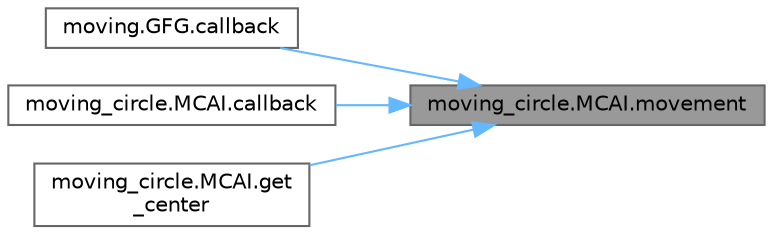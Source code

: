 digraph "moving_circle.MCAI.movement"
{
 // LATEX_PDF_SIZE
  bgcolor="transparent";
  edge [fontname=Helvetica,fontsize=10,labelfontname=Helvetica,labelfontsize=10];
  node [fontname=Helvetica,fontsize=10,shape=box,height=0.2,width=0.4];
  rankdir="RL";
  Node1 [id="Node000001",label="moving_circle.MCAI.movement",height=0.2,width=0.4,color="gray40", fillcolor="grey60", style="filled", fontcolor="black",tooltip=" "];
  Node1 -> Node2 [id="edge4_Node000001_Node000002",dir="back",color="steelblue1",style="solid",tooltip=" "];
  Node2 [id="Node000002",label="moving.GFG.callback",height=0.2,width=0.4,color="grey40", fillcolor="white", style="filled",URL="$classmoving_1_1_g_f_g.html#a231eaaee77b91dd885cacb9e5d892bc9",tooltip=" "];
  Node1 -> Node3 [id="edge5_Node000001_Node000003",dir="back",color="steelblue1",style="solid",tooltip=" "];
  Node3 [id="Node000003",label="moving_circle.MCAI.callback",height=0.2,width=0.4,color="grey40", fillcolor="white", style="filled",URL="$classmoving__circle_1_1_m_c_a_i.html#aefaa7ed78ef3265e9ab30d7b5748d2e8",tooltip=" "];
  Node1 -> Node4 [id="edge6_Node000001_Node000004",dir="back",color="steelblue1",style="solid",tooltip=" "];
  Node4 [id="Node000004",label="moving_circle.MCAI.get\l_center",height=0.2,width=0.4,color="grey40", fillcolor="white", style="filled",URL="$classmoving__circle_1_1_m_c_a_i.html#a8ae302ffc4fc683c020da068648e1178",tooltip=" "];
}
